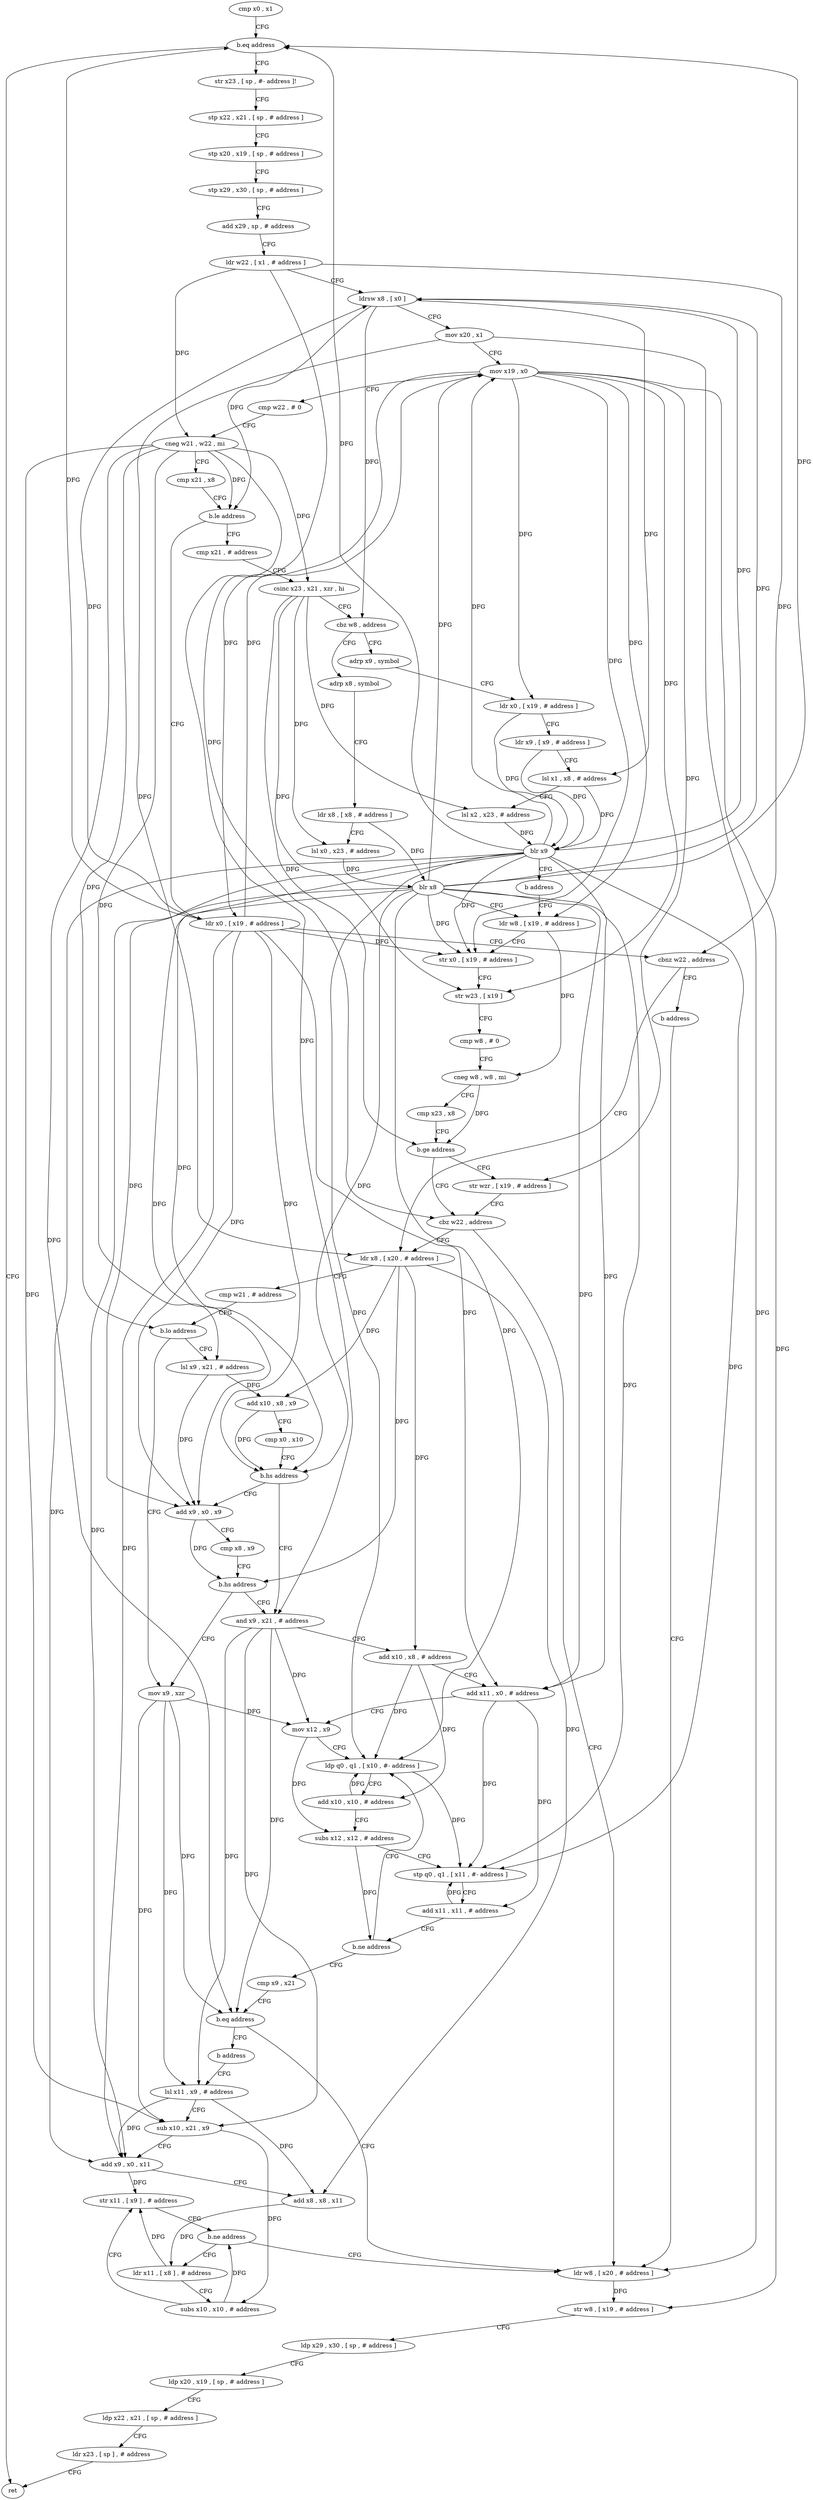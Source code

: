 digraph "func" {
"4226772" [label = "cmp x0 , x1" ]
"4226776" [label = "b.eq address" ]
"4227036" [label = "ret" ]
"4226780" [label = "str x23 , [ sp , #- address ]!" ]
"4226784" [label = "stp x22 , x21 , [ sp , # address ]" ]
"4226788" [label = "stp x20 , x19 , [ sp , # address ]" ]
"4226792" [label = "stp x29 , x30 , [ sp , # address ]" ]
"4226796" [label = "add x29 , sp , # address" ]
"4226800" [label = "ldr w22 , [ x1 , # address ]" ]
"4226804" [label = "ldrsw x8 , [ x0 ]" ]
"4226808" [label = "mov x20 , x1" ]
"4226812" [label = "mov x19 , x0" ]
"4226816" [label = "cmp w22 , # 0" ]
"4226820" [label = "cneg w21 , w22 , mi" ]
"4226824" [label = "cmp x21 , x8" ]
"4226828" [label = "b.le address" ]
"4226872" [label = "ldr x0 , [ x19 , # address ]" ]
"4226832" [label = "cmp x21 , # address" ]
"4226876" [label = "cbnz w22 , address" ]
"4226936" [label = "ldr x8 , [ x20 , # address ]" ]
"4226880" [label = "b address" ]
"4226836" [label = "csinc x23 , x21 , xzr , hi" ]
"4226840" [label = "cbz w8 , address" ]
"4226884" [label = "adrp x8 , symbol" ]
"4226844" [label = "adrp x9 , symbol" ]
"4226940" [label = "cmp w21 , # address" ]
"4226944" [label = "b.lo address" ]
"4226976" [label = "mov x9 , xzr" ]
"4226948" [label = "lsl x9 , x21 , # address" ]
"4227012" [label = "ldr w8 , [ x20 , # address ]" ]
"4226888" [label = "ldr x8 , [ x8 , # address ]" ]
"4226892" [label = "lsl x0 , x23 , # address" ]
"4226896" [label = "blr x8" ]
"4226900" [label = "ldr w8 , [ x19 , # address ]" ]
"4226848" [label = "ldr x0 , [ x19 , # address ]" ]
"4226852" [label = "ldr x9 , [ x9 , # address ]" ]
"4226856" [label = "lsl x1 , x8 , # address" ]
"4226860" [label = "lsl x2 , x23 , # address" ]
"4226864" [label = "blr x9" ]
"4226868" [label = "b address" ]
"4226980" [label = "lsl x11 , x9 , # address" ]
"4226952" [label = "add x10 , x8 , x9" ]
"4226956" [label = "cmp x0 , x10" ]
"4226960" [label = "b.hs address" ]
"4227040" [label = "and x9 , x21 , # address" ]
"4226964" [label = "add x9 , x0 , x9" ]
"4227016" [label = "str w8 , [ x19 , # address ]" ]
"4227020" [label = "ldp x29 , x30 , [ sp , # address ]" ]
"4227024" [label = "ldp x20 , x19 , [ sp , # address ]" ]
"4227028" [label = "ldp x22 , x21 , [ sp , # address ]" ]
"4227032" [label = "ldr x23 , [ sp ] , # address" ]
"4226932" [label = "cbz w22 , address" ]
"4226928" [label = "str wzr , [ x19 , # address ]" ]
"4226904" [label = "str x0 , [ x19 , # address ]" ]
"4226908" [label = "str w23 , [ x19 ]" ]
"4226912" [label = "cmp w8 , # 0" ]
"4226916" [label = "cneg w8 , w8 , mi" ]
"4226920" [label = "cmp x23 , x8" ]
"4226924" [label = "b.ge address" ]
"4226996" [label = "ldr x11 , [ x8 ] , # address" ]
"4227000" [label = "subs x10 , x10 , # address" ]
"4227004" [label = "str x11 , [ x9 ] , # address" ]
"4227008" [label = "b.ne address" ]
"4227044" [label = "add x10 , x8 , # address" ]
"4227048" [label = "add x11 , x0 , # address" ]
"4227052" [label = "mov x12 , x9" ]
"4227056" [label = "ldp q0 , q1 , [ x10 , #- address ]" ]
"4226968" [label = "cmp x8 , x9" ]
"4226972" [label = "b.hs address" ]
"4227060" [label = "add x10 , x10 , # address" ]
"4227064" [label = "subs x12 , x12 , # address" ]
"4227068" [label = "stp q0 , q1 , [ x11 , #- address ]" ]
"4227072" [label = "add x11 , x11 , # address" ]
"4227076" [label = "b.ne address" ]
"4227080" [label = "cmp x9 , x21" ]
"4227084" [label = "b.eq address" ]
"4227088" [label = "b address" ]
"4226984" [label = "sub x10 , x21 , x9" ]
"4226988" [label = "add x9 , x0 , x11" ]
"4226992" [label = "add x8 , x8 , x11" ]
"4226772" -> "4226776" [ label = "CFG" ]
"4226776" -> "4227036" [ label = "CFG" ]
"4226776" -> "4226780" [ label = "CFG" ]
"4226780" -> "4226784" [ label = "CFG" ]
"4226784" -> "4226788" [ label = "CFG" ]
"4226788" -> "4226792" [ label = "CFG" ]
"4226792" -> "4226796" [ label = "CFG" ]
"4226796" -> "4226800" [ label = "CFG" ]
"4226800" -> "4226804" [ label = "CFG" ]
"4226800" -> "4226820" [ label = "DFG" ]
"4226800" -> "4226876" [ label = "DFG" ]
"4226800" -> "4226932" [ label = "DFG" ]
"4226804" -> "4226808" [ label = "CFG" ]
"4226804" -> "4226828" [ label = "DFG" ]
"4226804" -> "4226840" [ label = "DFG" ]
"4226804" -> "4226856" [ label = "DFG" ]
"4226808" -> "4226812" [ label = "CFG" ]
"4226808" -> "4226936" [ label = "DFG" ]
"4226808" -> "4227012" [ label = "DFG" ]
"4226812" -> "4226816" [ label = "CFG" ]
"4226812" -> "4226872" [ label = "DFG" ]
"4226812" -> "4227016" [ label = "DFG" ]
"4226812" -> "4226848" [ label = "DFG" ]
"4226812" -> "4226900" [ label = "DFG" ]
"4226812" -> "4226904" [ label = "DFG" ]
"4226812" -> "4226908" [ label = "DFG" ]
"4226812" -> "4226928" [ label = "DFG" ]
"4226816" -> "4226820" [ label = "CFG" ]
"4226820" -> "4226824" [ label = "CFG" ]
"4226820" -> "4226828" [ label = "DFG" ]
"4226820" -> "4226836" [ label = "DFG" ]
"4226820" -> "4226944" [ label = "DFG" ]
"4226820" -> "4226948" [ label = "DFG" ]
"4226820" -> "4226984" [ label = "DFG" ]
"4226820" -> "4227040" [ label = "DFG" ]
"4226820" -> "4227084" [ label = "DFG" ]
"4226824" -> "4226828" [ label = "CFG" ]
"4226828" -> "4226872" [ label = "CFG" ]
"4226828" -> "4226832" [ label = "CFG" ]
"4226872" -> "4226876" [ label = "CFG" ]
"4226872" -> "4226804" [ label = "DFG" ]
"4226872" -> "4226812" [ label = "DFG" ]
"4226872" -> "4226776" [ label = "DFG" ]
"4226872" -> "4226960" [ label = "DFG" ]
"4226872" -> "4226988" [ label = "DFG" ]
"4226872" -> "4227048" [ label = "DFG" ]
"4226872" -> "4226964" [ label = "DFG" ]
"4226872" -> "4226904" [ label = "DFG" ]
"4226832" -> "4226836" [ label = "CFG" ]
"4226876" -> "4226936" [ label = "CFG" ]
"4226876" -> "4226880" [ label = "CFG" ]
"4226936" -> "4226940" [ label = "CFG" ]
"4226936" -> "4226952" [ label = "DFG" ]
"4226936" -> "4226992" [ label = "DFG" ]
"4226936" -> "4227044" [ label = "DFG" ]
"4226936" -> "4226972" [ label = "DFG" ]
"4226880" -> "4227012" [ label = "CFG" ]
"4226836" -> "4226840" [ label = "CFG" ]
"4226836" -> "4226892" [ label = "DFG" ]
"4226836" -> "4226860" [ label = "DFG" ]
"4226836" -> "4226908" [ label = "DFG" ]
"4226836" -> "4226924" [ label = "DFG" ]
"4226840" -> "4226884" [ label = "CFG" ]
"4226840" -> "4226844" [ label = "CFG" ]
"4226884" -> "4226888" [ label = "CFG" ]
"4226844" -> "4226848" [ label = "CFG" ]
"4226940" -> "4226944" [ label = "CFG" ]
"4226944" -> "4226976" [ label = "CFG" ]
"4226944" -> "4226948" [ label = "CFG" ]
"4226976" -> "4226980" [ label = "DFG" ]
"4226976" -> "4226984" [ label = "DFG" ]
"4226976" -> "4227052" [ label = "DFG" ]
"4226976" -> "4227084" [ label = "DFG" ]
"4226948" -> "4226952" [ label = "DFG" ]
"4226948" -> "4226964" [ label = "DFG" ]
"4227012" -> "4227016" [ label = "DFG" ]
"4226888" -> "4226892" [ label = "CFG" ]
"4226888" -> "4226896" [ label = "DFG" ]
"4226892" -> "4226896" [ label = "DFG" ]
"4226896" -> "4226900" [ label = "CFG" ]
"4226896" -> "4226804" [ label = "DFG" ]
"4226896" -> "4226812" [ label = "DFG" ]
"4226896" -> "4227048" [ label = "DFG" ]
"4226896" -> "4226776" [ label = "DFG" ]
"4226896" -> "4226960" [ label = "DFG" ]
"4226896" -> "4226988" [ label = "DFG" ]
"4226896" -> "4226964" [ label = "DFG" ]
"4226896" -> "4226904" [ label = "DFG" ]
"4226896" -> "4227056" [ label = "DFG" ]
"4226896" -> "4227068" [ label = "DFG" ]
"4226900" -> "4226904" [ label = "CFG" ]
"4226900" -> "4226916" [ label = "DFG" ]
"4226848" -> "4226852" [ label = "CFG" ]
"4226848" -> "4226864" [ label = "DFG" ]
"4226852" -> "4226856" [ label = "CFG" ]
"4226852" -> "4226864" [ label = "DFG" ]
"4226856" -> "4226860" [ label = "CFG" ]
"4226856" -> "4226864" [ label = "DFG" ]
"4226860" -> "4226864" [ label = "DFG" ]
"4226864" -> "4226868" [ label = "CFG" ]
"4226864" -> "4226804" [ label = "DFG" ]
"4226864" -> "4226812" [ label = "DFG" ]
"4226864" -> "4227048" [ label = "DFG" ]
"4226864" -> "4226776" [ label = "DFG" ]
"4226864" -> "4226960" [ label = "DFG" ]
"4226864" -> "4226988" [ label = "DFG" ]
"4226864" -> "4226964" [ label = "DFG" ]
"4226864" -> "4226904" [ label = "DFG" ]
"4226864" -> "4227056" [ label = "DFG" ]
"4226864" -> "4227068" [ label = "DFG" ]
"4226868" -> "4226900" [ label = "CFG" ]
"4226980" -> "4226984" [ label = "CFG" ]
"4226980" -> "4226988" [ label = "DFG" ]
"4226980" -> "4226992" [ label = "DFG" ]
"4226952" -> "4226956" [ label = "CFG" ]
"4226952" -> "4226960" [ label = "DFG" ]
"4226956" -> "4226960" [ label = "CFG" ]
"4226960" -> "4227040" [ label = "CFG" ]
"4226960" -> "4226964" [ label = "CFG" ]
"4227040" -> "4227044" [ label = "CFG" ]
"4227040" -> "4226980" [ label = "DFG" ]
"4227040" -> "4226984" [ label = "DFG" ]
"4227040" -> "4227052" [ label = "DFG" ]
"4227040" -> "4227084" [ label = "DFG" ]
"4226964" -> "4226968" [ label = "CFG" ]
"4226964" -> "4226972" [ label = "DFG" ]
"4227016" -> "4227020" [ label = "CFG" ]
"4227020" -> "4227024" [ label = "CFG" ]
"4227024" -> "4227028" [ label = "CFG" ]
"4227028" -> "4227032" [ label = "CFG" ]
"4227032" -> "4227036" [ label = "CFG" ]
"4226932" -> "4227012" [ label = "CFG" ]
"4226932" -> "4226936" [ label = "CFG" ]
"4226928" -> "4226932" [ label = "CFG" ]
"4226904" -> "4226908" [ label = "CFG" ]
"4226908" -> "4226912" [ label = "CFG" ]
"4226912" -> "4226916" [ label = "CFG" ]
"4226916" -> "4226920" [ label = "CFG" ]
"4226916" -> "4226924" [ label = "DFG" ]
"4226920" -> "4226924" [ label = "CFG" ]
"4226924" -> "4226932" [ label = "CFG" ]
"4226924" -> "4226928" [ label = "CFG" ]
"4226996" -> "4227000" [ label = "CFG" ]
"4226996" -> "4227004" [ label = "DFG" ]
"4227000" -> "4227004" [ label = "CFG" ]
"4227000" -> "4227008" [ label = "DFG" ]
"4227004" -> "4227008" [ label = "CFG" ]
"4227008" -> "4226996" [ label = "CFG" ]
"4227008" -> "4227012" [ label = "CFG" ]
"4227044" -> "4227048" [ label = "CFG" ]
"4227044" -> "4227056" [ label = "DFG" ]
"4227044" -> "4227060" [ label = "DFG" ]
"4227048" -> "4227052" [ label = "CFG" ]
"4227048" -> "4227068" [ label = "DFG" ]
"4227048" -> "4227072" [ label = "DFG" ]
"4227052" -> "4227056" [ label = "CFG" ]
"4227052" -> "4227064" [ label = "DFG" ]
"4227056" -> "4227060" [ label = "CFG" ]
"4227056" -> "4227068" [ label = "DFG" ]
"4226968" -> "4226972" [ label = "CFG" ]
"4226972" -> "4227040" [ label = "CFG" ]
"4226972" -> "4226976" [ label = "CFG" ]
"4227060" -> "4227064" [ label = "CFG" ]
"4227060" -> "4227056" [ label = "DFG" ]
"4227064" -> "4227068" [ label = "CFG" ]
"4227064" -> "4227076" [ label = "DFG" ]
"4227068" -> "4227072" [ label = "CFG" ]
"4227072" -> "4227076" [ label = "CFG" ]
"4227072" -> "4227068" [ label = "DFG" ]
"4227076" -> "4227056" [ label = "CFG" ]
"4227076" -> "4227080" [ label = "CFG" ]
"4227080" -> "4227084" [ label = "CFG" ]
"4227084" -> "4227012" [ label = "CFG" ]
"4227084" -> "4227088" [ label = "CFG" ]
"4227088" -> "4226980" [ label = "CFG" ]
"4226984" -> "4226988" [ label = "CFG" ]
"4226984" -> "4227000" [ label = "DFG" ]
"4226988" -> "4226992" [ label = "CFG" ]
"4226988" -> "4227004" [ label = "DFG" ]
"4226992" -> "4226996" [ label = "DFG" ]
}
